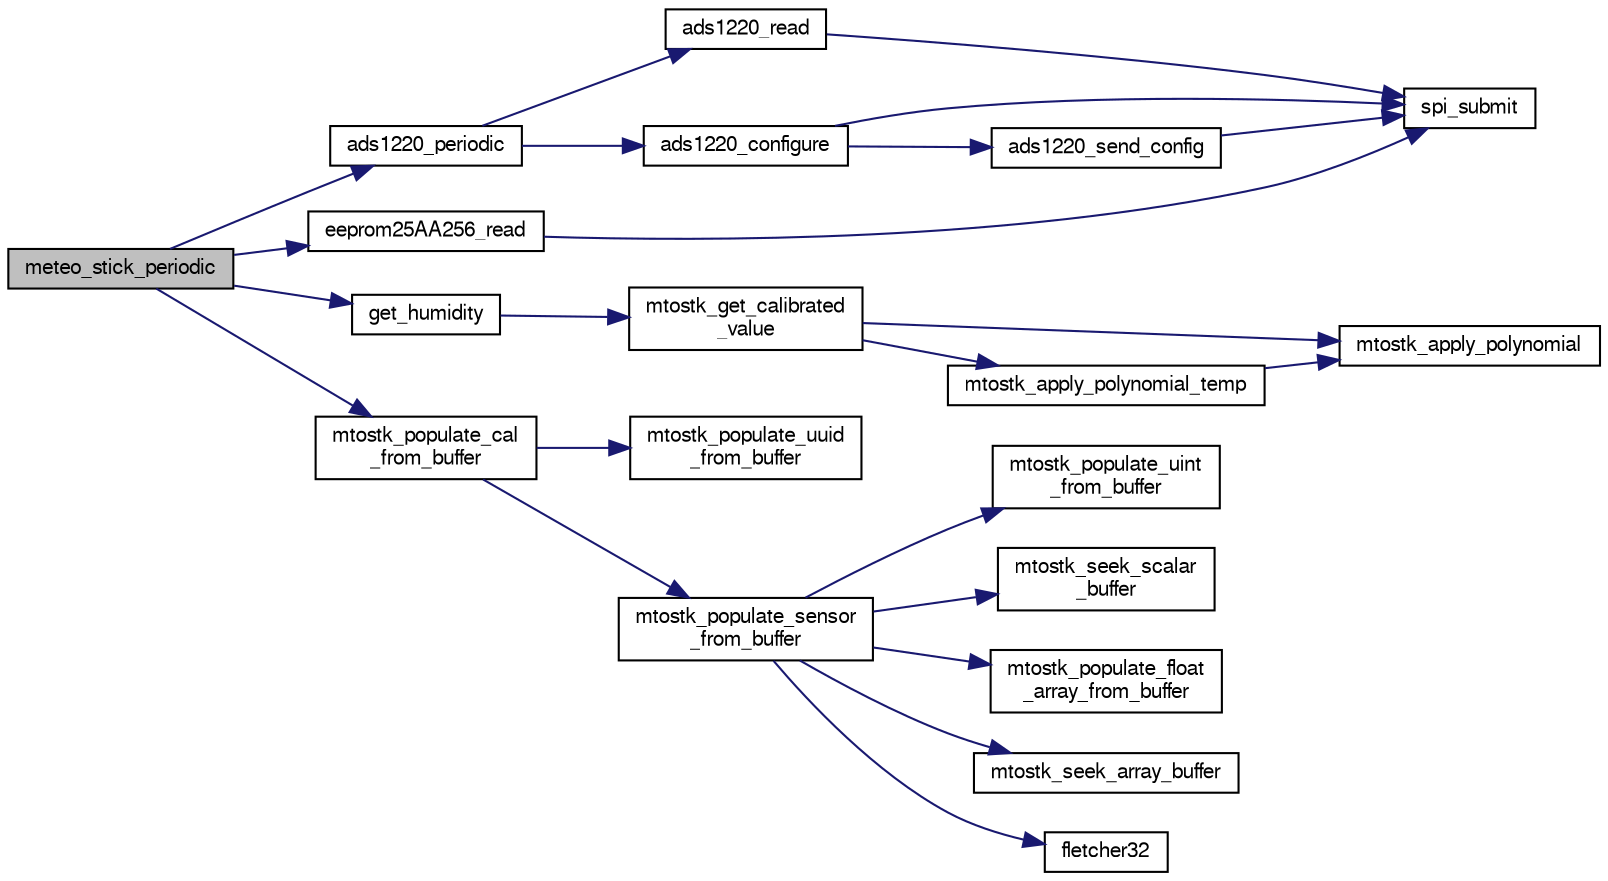 digraph "meteo_stick_periodic"
{
  edge [fontname="FreeSans",fontsize="10",labelfontname="FreeSans",labelfontsize="10"];
  node [fontname="FreeSans",fontsize="10",shape=record];
  rankdir="LR";
  Node1 [label="meteo_stick_periodic",height=0.2,width=0.4,color="black", fillcolor="grey75", style="filled", fontcolor="black"];
  Node1 -> Node2 [color="midnightblue",fontsize="10",style="solid",fontname="FreeSans"];
  Node2 [label="ads1220_periodic",height=0.2,width=0.4,color="black", fillcolor="white", style="filled",URL="$ads1220_8h.html#a6c7969a693b23ed0526bc4ca6025a057",tooltip="convenience function: read or start configuration if not already initialized "];
  Node2 -> Node3 [color="midnightblue",fontsize="10",style="solid",fontname="FreeSans"];
  Node3 [label="ads1220_read",height=0.2,width=0.4,color="black", fillcolor="white", style="filled",URL="$ads1220_8h.html#a71bea5d6a2727eccf081d44cac4d666c"];
  Node3 -> Node4 [color="midnightblue",fontsize="10",style="solid",fontname="FreeSans"];
  Node4 [label="spi_submit",height=0.2,width=0.4,color="black", fillcolor="white", style="filled",URL="$group__spi.html#ga5d383931766cb373ebad0b8bc26d439d",tooltip="Submit SPI transaction. "];
  Node2 -> Node5 [color="midnightblue",fontsize="10",style="solid",fontname="FreeSans"];
  Node5 [label="ads1220_configure",height=0.2,width=0.4,color="black", fillcolor="white", style="filled",URL="$ads1220_8h.html#ad7643ec41084f618a92cc3677fc649d8"];
  Node5 -> Node4 [color="midnightblue",fontsize="10",style="solid",fontname="FreeSans"];
  Node5 -> Node6 [color="midnightblue",fontsize="10",style="solid",fontname="FreeSans"];
  Node6 [label="ads1220_send_config",height=0.2,width=0.4,color="black", fillcolor="white", style="filled",URL="$ads1220_8c.html#a7b8e17f7e2426ce985612cc73b93c2c1"];
  Node6 -> Node4 [color="midnightblue",fontsize="10",style="solid",fontname="FreeSans"];
  Node1 -> Node7 [color="midnightblue",fontsize="10",style="solid",fontname="FreeSans"];
  Node7 [label="eeprom25AA256_read",height=0.2,width=0.4,color="black", fillcolor="white", style="filled",URL="$eeprom25AA256_8c.html#aea10826d275cbee29d56d1a483e9af20",tooltip="Read function. "];
  Node7 -> Node4 [color="midnightblue",fontsize="10",style="solid",fontname="FreeSans"];
  Node1 -> Node8 [color="midnightblue",fontsize="10",style="solid",fontname="FreeSans"];
  Node8 [label="get_humidity",height=0.2,width=0.4,color="black", fillcolor="white", style="filled",URL="$meteo__stick_8c.html#a62b03a019029bd92128494bea2b7c4d9"];
  Node8 -> Node9 [color="midnightblue",fontsize="10",style="solid",fontname="FreeSans"];
  Node9 [label="mtostk_get_calibrated\l_value",height=0.2,width=0.4,color="black", fillcolor="white", style="filled",URL="$meteo__stick__calib_8c.html#af16afd09b27900d3cda26d5fa578ee68",tooltip="get calibrated value for a sensor according to current temperature "];
  Node9 -> Node10 [color="midnightblue",fontsize="10",style="solid",fontname="FreeSans"];
  Node10 [label="mtostk_apply_polynomial",height=0.2,width=0.4,color="black", fillcolor="white", style="filled",URL="$meteo__stick__calib_8c.html#a4b62e9f35fe630d5dfcb12122ac69ff4"];
  Node9 -> Node11 [color="midnightblue",fontsize="10",style="solid",fontname="FreeSans"];
  Node11 [label="mtostk_apply_polynomial_temp",height=0.2,width=0.4,color="black", fillcolor="white", style="filled",URL="$meteo__stick__calib_8c.html#a83879efd4ef548b7242771ea2573ebd6"];
  Node11 -> Node10 [color="midnightblue",fontsize="10",style="solid",fontname="FreeSans"];
  Node1 -> Node12 [color="midnightblue",fontsize="10",style="solid",fontname="FreeSans"];
  Node12 [label="mtostk_populate_cal\l_from_buffer",height=0.2,width=0.4,color="black", fillcolor="white", style="filled",URL="$meteo__stick__calib_8c.html#a8feb4d427fa1c1c213243f5bb70defd5",tooltip="Initializes a Calibration_params structure from memory buffer. "];
  Node12 -> Node13 [color="midnightblue",fontsize="10",style="solid",fontname="FreeSans"];
  Node13 [label="mtostk_populate_uuid\l_from_buffer",height=0.2,width=0.4,color="black", fillcolor="white", style="filled",URL="$meteo__stick__calib_8c.html#a04e560e6f749743678197a9da1c782e9"];
  Node12 -> Node14 [color="midnightblue",fontsize="10",style="solid",fontname="FreeSans"];
  Node14 [label="mtostk_populate_sensor\l_from_buffer",height=0.2,width=0.4,color="black", fillcolor="white", style="filled",URL="$meteo__stick__calib_8c.html#ae610f0011cfff14d22217e40e9f07f97"];
  Node14 -> Node15 [color="midnightblue",fontsize="10",style="solid",fontname="FreeSans"];
  Node15 [label="mtostk_populate_uint\l_from_buffer",height=0.2,width=0.4,color="black", fillcolor="white", style="filled",URL="$meteo__stick__calib_8c.html#a708f1c47252cf9d9a0fc5aabde5bfdcd"];
  Node14 -> Node16 [color="midnightblue",fontsize="10",style="solid",fontname="FreeSans"];
  Node16 [label="mtostk_seek_scalar\l_buffer",height=0.2,width=0.4,color="black", fillcolor="white", style="filled",URL="$meteo__stick__calib_8c.html#a05177742108133c8da1cb9514a672c0a"];
  Node14 -> Node17 [color="midnightblue",fontsize="10",style="solid",fontname="FreeSans"];
  Node17 [label="mtostk_populate_float\l_array_from_buffer",height=0.2,width=0.4,color="black", fillcolor="white", style="filled",URL="$meteo__stick__calib_8c.html#a95fbbe515266ee97c289a0f33cec61d9"];
  Node14 -> Node18 [color="midnightblue",fontsize="10",style="solid",fontname="FreeSans"];
  Node18 [label="mtostk_seek_array_buffer",height=0.2,width=0.4,color="black", fillcolor="white", style="filled",URL="$meteo__stick__calib_8c.html#a7b209681fe3e805e9f42ccf225a12e24"];
  Node14 -> Node19 [color="midnightblue",fontsize="10",style="solid",fontname="FreeSans"];
  Node19 [label="fletcher32",height=0.2,width=0.4,color="black", fillcolor="white", style="filled",URL="$meteo__stick__calib_8c.html#ae0a26227bef12f33416f495aaa810c9f"];
}
